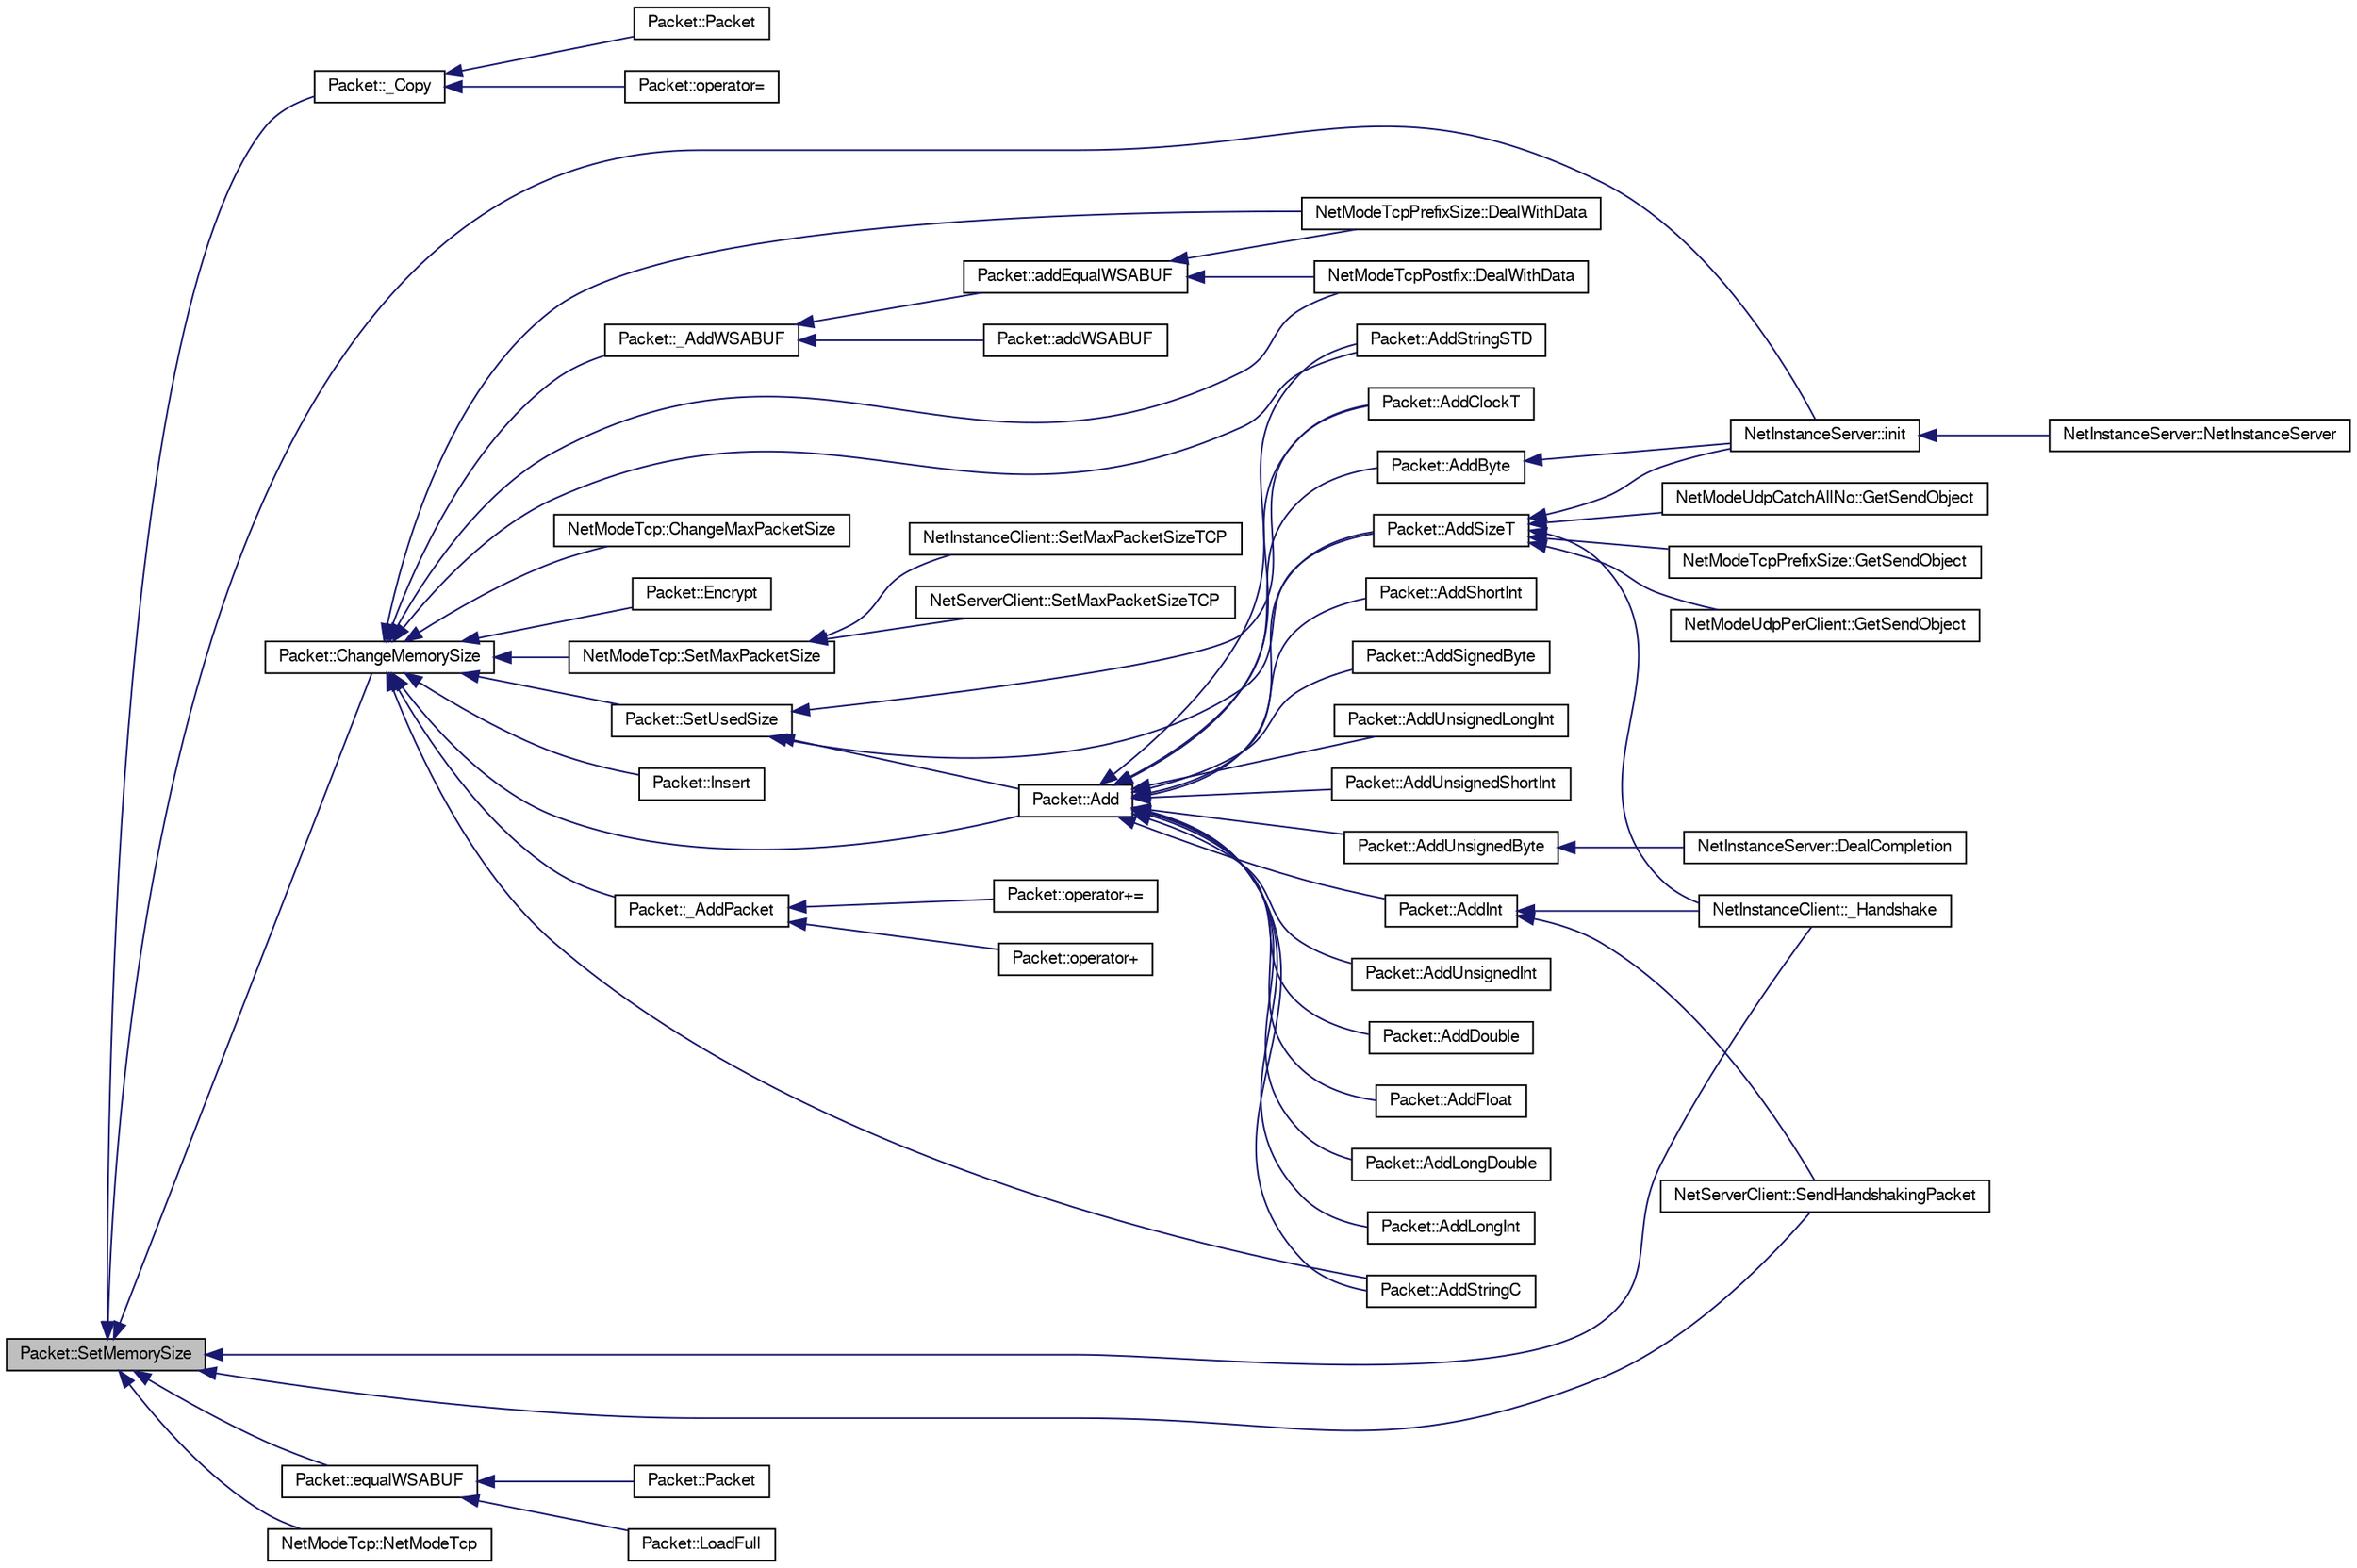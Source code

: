 digraph G
{
  edge [fontname="FreeSans",fontsize="10",labelfontname="FreeSans",labelfontsize="10"];
  node [fontname="FreeSans",fontsize="10",shape=record];
  rankdir=LR;
  Node1 [label="Packet::SetMemorySize",height=0.2,width=0.4,color="black", fillcolor="grey75", style="filled" fontcolor="black"];
  Node1 -> Node2 [dir=back,color="midnightblue",fontsize="10",style="solid",fontname="FreeSans"];
  Node2 [label="Packet::_Copy",height=0.2,width=0.4,color="black", fillcolor="white", style="filled",URL="$class_packet.html#a432112339899b42ce57f0528c05d7dc2"];
  Node2 -> Node3 [dir=back,color="midnightblue",fontsize="10",style="solid",fontname="FreeSans"];
  Node3 [label="Packet::operator=",height=0.2,width=0.4,color="black", fillcolor="white", style="filled",URL="$class_packet.html#a7f957f789fa6ad8875d1afe4e5f4b1dc"];
  Node2 -> Node4 [dir=back,color="midnightblue",fontsize="10",style="solid",fontname="FreeSans"];
  Node4 [label="Packet::Packet",height=0.2,width=0.4,color="black", fillcolor="white", style="filled",URL="$class_packet.html#ad134c30752b0a1991a33b924b85209c2"];
  Node1 -> Node5 [dir=back,color="midnightblue",fontsize="10",style="solid",fontname="FreeSans"];
  Node5 [label="NetInstanceClient::_Handshake",height=0.2,width=0.4,color="black", fillcolor="white", style="filled",URL="$class_net_instance_client.html#a6e22c2ad45d20637c96205472b36fbd7"];
  Node1 -> Node6 [dir=back,color="midnightblue",fontsize="10",style="solid",fontname="FreeSans"];
  Node6 [label="Packet::ChangeMemorySize",height=0.2,width=0.4,color="black", fillcolor="white", style="filled",URL="$class_packet.html#a131e4c72000a7bad642b00e81d07dfb1"];
  Node6 -> Node7 [dir=back,color="midnightblue",fontsize="10",style="solid",fontname="FreeSans"];
  Node7 [label="Packet::_AddPacket",height=0.2,width=0.4,color="black", fillcolor="white", style="filled",URL="$class_packet.html#afcc7bfb21d45884b60d26036efa4f6cd"];
  Node7 -> Node8 [dir=back,color="midnightblue",fontsize="10",style="solid",fontname="FreeSans"];
  Node8 [label="Packet::operator+",height=0.2,width=0.4,color="black", fillcolor="white", style="filled",URL="$class_packet.html#a38a52f1b08658b5e1eae979967b02685"];
  Node7 -> Node9 [dir=back,color="midnightblue",fontsize="10",style="solid",fontname="FreeSans"];
  Node9 [label="Packet::operator+=",height=0.2,width=0.4,color="black", fillcolor="white", style="filled",URL="$class_packet.html#a076a46dcad5f13d44ded9efe7b16a938"];
  Node6 -> Node10 [dir=back,color="midnightblue",fontsize="10",style="solid",fontname="FreeSans"];
  Node10 [label="Packet::_AddWSABUF",height=0.2,width=0.4,color="black", fillcolor="white", style="filled",URL="$class_packet.html#ac4dee2aa279939236f3bea21d0fed88b"];
  Node10 -> Node11 [dir=back,color="midnightblue",fontsize="10",style="solid",fontname="FreeSans"];
  Node11 [label="Packet::addEqualWSABUF",height=0.2,width=0.4,color="black", fillcolor="white", style="filled",URL="$class_packet.html#a10eb8d42f70b985f311d4180bce14331"];
  Node11 -> Node12 [dir=back,color="midnightblue",fontsize="10",style="solid",fontname="FreeSans"];
  Node12 [label="NetModeTcpPrefixSize::DealWithData",height=0.2,width=0.4,color="black", fillcolor="white", style="filled",URL="$class_net_mode_tcp_prefix_size.html#abd5057023c26ead45d476cf801fbb6ce"];
  Node11 -> Node13 [dir=back,color="midnightblue",fontsize="10",style="solid",fontname="FreeSans"];
  Node13 [label="NetModeTcpPostfix::DealWithData",height=0.2,width=0.4,color="black", fillcolor="white", style="filled",URL="$class_net_mode_tcp_postfix.html#abdbf83ca6a2d99bd37f20fbd731c03f7"];
  Node10 -> Node14 [dir=back,color="midnightblue",fontsize="10",style="solid",fontname="FreeSans"];
  Node14 [label="Packet::addWSABUF",height=0.2,width=0.4,color="black", fillcolor="white", style="filled",URL="$class_packet.html#a908f6daabb43beabbae997008b257cf3"];
  Node6 -> Node15 [dir=back,color="midnightblue",fontsize="10",style="solid",fontname="FreeSans"];
  Node15 [label="Packet::Add",height=0.2,width=0.4,color="black", fillcolor="white", style="filled",URL="$class_packet.html#accba1853790bff371625b8ab7c262e8e"];
  Node15 -> Node16 [dir=back,color="midnightblue",fontsize="10",style="solid",fontname="FreeSans"];
  Node16 [label="Packet::AddByte",height=0.2,width=0.4,color="black", fillcolor="white", style="filled",URL="$class_packet.html#a2d14071eb6f733381d948e7b66d2638a"];
  Node16 -> Node17 [dir=back,color="midnightblue",fontsize="10",style="solid",fontname="FreeSans"];
  Node17 [label="NetInstanceServer::init",height=0.2,width=0.4,color="black", fillcolor="white", style="filled",URL="$class_net_instance_server.html#aec1cb62dd80e73771a00d0f7a0ad47ba"];
  Node17 -> Node18 [dir=back,color="midnightblue",fontsize="10",style="solid",fontname="FreeSans"];
  Node18 [label="NetInstanceServer::NetInstanceServer",height=0.2,width=0.4,color="black", fillcolor="white", style="filled",URL="$class_net_instance_server.html#afb65fda21c651d12b0027c0c7be3de6a"];
  Node15 -> Node19 [dir=back,color="midnightblue",fontsize="10",style="solid",fontname="FreeSans"];
  Node19 [label="Packet::AddClockT",height=0.2,width=0.4,color="black", fillcolor="white", style="filled",URL="$class_packet.html#a3122eeb38469160ac91459e893d244fc"];
  Node15 -> Node20 [dir=back,color="midnightblue",fontsize="10",style="solid",fontname="FreeSans"];
  Node20 [label="Packet::AddDouble",height=0.2,width=0.4,color="black", fillcolor="white", style="filled",URL="$class_packet.html#a1e237aba0a70afb0b5094663bc71adea"];
  Node15 -> Node21 [dir=back,color="midnightblue",fontsize="10",style="solid",fontname="FreeSans"];
  Node21 [label="Packet::AddFloat",height=0.2,width=0.4,color="black", fillcolor="white", style="filled",URL="$class_packet.html#a2ed356b0fe5adfc224d52c5d4b1b5d2e"];
  Node15 -> Node22 [dir=back,color="midnightblue",fontsize="10",style="solid",fontname="FreeSans"];
  Node22 [label="Packet::AddInt",height=0.2,width=0.4,color="black", fillcolor="white", style="filled",URL="$class_packet.html#aa82c60bdee302200de5d782120444556"];
  Node22 -> Node5 [dir=back,color="midnightblue",fontsize="10",style="solid",fontname="FreeSans"];
  Node22 -> Node23 [dir=back,color="midnightblue",fontsize="10",style="solid",fontname="FreeSans"];
  Node23 [label="NetServerClient::SendHandshakingPacket",height=0.2,width=0.4,color="black", fillcolor="white", style="filled",URL="$class_net_server_client.html#a3421b76c89bf79a2f8d6c9b7225aac45"];
  Node15 -> Node24 [dir=back,color="midnightblue",fontsize="10",style="solid",fontname="FreeSans"];
  Node24 [label="Packet::AddLongDouble",height=0.2,width=0.4,color="black", fillcolor="white", style="filled",URL="$class_packet.html#a56d9031db5849ef6c698307cecf51f66"];
  Node15 -> Node25 [dir=back,color="midnightblue",fontsize="10",style="solid",fontname="FreeSans"];
  Node25 [label="Packet::AddLongInt",height=0.2,width=0.4,color="black", fillcolor="white", style="filled",URL="$class_packet.html#a2cf1c859eb38c8bd70cddd15784c3cdf"];
  Node15 -> Node26 [dir=back,color="midnightblue",fontsize="10",style="solid",fontname="FreeSans"];
  Node26 [label="Packet::AddShortInt",height=0.2,width=0.4,color="black", fillcolor="white", style="filled",URL="$class_packet.html#adecd7034cc2c17f7b5f874a76a90296d"];
  Node15 -> Node27 [dir=back,color="midnightblue",fontsize="10",style="solid",fontname="FreeSans"];
  Node27 [label="Packet::AddSignedByte",height=0.2,width=0.4,color="black", fillcolor="white", style="filled",URL="$class_packet.html#aad1adb2adfbff44a8bb6e2e5dd21bba7"];
  Node15 -> Node28 [dir=back,color="midnightblue",fontsize="10",style="solid",fontname="FreeSans"];
  Node28 [label="Packet::AddSizeT",height=0.2,width=0.4,color="black", fillcolor="white", style="filled",URL="$class_packet.html#a791f7b6b352e84b1848a8593e9652fe6"];
  Node28 -> Node5 [dir=back,color="midnightblue",fontsize="10",style="solid",fontname="FreeSans"];
  Node28 -> Node29 [dir=back,color="midnightblue",fontsize="10",style="solid",fontname="FreeSans"];
  Node29 [label="NetModeUdpPerClient::GetSendObject",height=0.2,width=0.4,color="black", fillcolor="white", style="filled",URL="$class_net_mode_udp_per_client.html#a6a6a8cd7ebf9d72760b2f328a64e5a0e"];
  Node28 -> Node30 [dir=back,color="midnightblue",fontsize="10",style="solid",fontname="FreeSans"];
  Node30 [label="NetModeUdpCatchAllNo::GetSendObject",height=0.2,width=0.4,color="black", fillcolor="white", style="filled",URL="$class_net_mode_udp_catch_all_no.html#a32447c9f1e407a509e3b0179f50fab5c"];
  Node28 -> Node31 [dir=back,color="midnightblue",fontsize="10",style="solid",fontname="FreeSans"];
  Node31 [label="NetModeTcpPrefixSize::GetSendObject",height=0.2,width=0.4,color="black", fillcolor="white", style="filled",URL="$class_net_mode_tcp_prefix_size.html#ab1c734f295e365dce076f68a162d169a"];
  Node28 -> Node17 [dir=back,color="midnightblue",fontsize="10",style="solid",fontname="FreeSans"];
  Node15 -> Node32 [dir=back,color="midnightblue",fontsize="10",style="solid",fontname="FreeSans"];
  Node32 [label="Packet::AddStringC",height=0.2,width=0.4,color="black", fillcolor="white", style="filled",URL="$class_packet.html#a24cb4876fab24a4404d2e0f28a7c45ed"];
  Node15 -> Node33 [dir=back,color="midnightblue",fontsize="10",style="solid",fontname="FreeSans"];
  Node33 [label="Packet::AddStringSTD",height=0.2,width=0.4,color="black", fillcolor="white", style="filled",URL="$class_packet.html#a30f187b95a60033a138e3e088815a9d3"];
  Node15 -> Node34 [dir=back,color="midnightblue",fontsize="10",style="solid",fontname="FreeSans"];
  Node34 [label="Packet::AddUnsignedByte",height=0.2,width=0.4,color="black", fillcolor="white", style="filled",URL="$class_packet.html#aaba9c19da4d5a61c136002dac79c6151"];
  Node34 -> Node35 [dir=back,color="midnightblue",fontsize="10",style="solid",fontname="FreeSans"];
  Node35 [label="NetInstanceServer::DealCompletion",height=0.2,width=0.4,color="black", fillcolor="white", style="filled",URL="$class_net_instance_server.html#ab4c3cb083bd951db393538c811d6e4bd"];
  Node15 -> Node36 [dir=back,color="midnightblue",fontsize="10",style="solid",fontname="FreeSans"];
  Node36 [label="Packet::AddUnsignedInt",height=0.2,width=0.4,color="black", fillcolor="white", style="filled",URL="$class_packet.html#af60bf7a66eab04c47c78ebbb0adc9408"];
  Node15 -> Node37 [dir=back,color="midnightblue",fontsize="10",style="solid",fontname="FreeSans"];
  Node37 [label="Packet::AddUnsignedLongInt",height=0.2,width=0.4,color="black", fillcolor="white", style="filled",URL="$class_packet.html#a99c586336c91d894402bd2feda92b4bf"];
  Node15 -> Node38 [dir=back,color="midnightblue",fontsize="10",style="solid",fontname="FreeSans"];
  Node38 [label="Packet::AddUnsignedShortInt",height=0.2,width=0.4,color="black", fillcolor="white", style="filled",URL="$class_packet.html#af5bac33fb227463a4b80c5d1cae500c1"];
  Node6 -> Node32 [dir=back,color="midnightblue",fontsize="10",style="solid",fontname="FreeSans"];
  Node6 -> Node33 [dir=back,color="midnightblue",fontsize="10",style="solid",fontname="FreeSans"];
  Node6 -> Node39 [dir=back,color="midnightblue",fontsize="10",style="solid",fontname="FreeSans"];
  Node39 [label="NetModeTcp::ChangeMaxPacketSize",height=0.2,width=0.4,color="black", fillcolor="white", style="filled",URL="$class_net_mode_tcp.html#a875a5427b917d225cdbe7798619c6a07"];
  Node6 -> Node12 [dir=back,color="midnightblue",fontsize="10",style="solid",fontname="FreeSans"];
  Node6 -> Node13 [dir=back,color="midnightblue",fontsize="10",style="solid",fontname="FreeSans"];
  Node6 -> Node40 [dir=back,color="midnightblue",fontsize="10",style="solid",fontname="FreeSans"];
  Node40 [label="Packet::Encrypt",height=0.2,width=0.4,color="black", fillcolor="white", style="filled",URL="$class_packet.html#ab03f189a29f95f1983cc51ca3fdd079e"];
  Node6 -> Node41 [dir=back,color="midnightblue",fontsize="10",style="solid",fontname="FreeSans"];
  Node41 [label="Packet::Insert",height=0.2,width=0.4,color="black", fillcolor="white", style="filled",URL="$class_packet.html#a72a5604fef4c3f813ebbf810349560e5"];
  Node6 -> Node42 [dir=back,color="midnightblue",fontsize="10",style="solid",fontname="FreeSans"];
  Node42 [label="NetModeTcp::SetMaxPacketSize",height=0.2,width=0.4,color="black", fillcolor="white", style="filled",URL="$class_net_mode_tcp.html#ac86d087ab32959e0722b86d1e3696c3f"];
  Node42 -> Node43 [dir=back,color="midnightblue",fontsize="10",style="solid",fontname="FreeSans"];
  Node43 [label="NetServerClient::SetMaxPacketSizeTCP",height=0.2,width=0.4,color="black", fillcolor="white", style="filled",URL="$class_net_server_client.html#a35ba265a5423b136556bde9b16b42354"];
  Node42 -> Node44 [dir=back,color="midnightblue",fontsize="10",style="solid",fontname="FreeSans"];
  Node44 [label="NetInstanceClient::SetMaxPacketSizeTCP",height=0.2,width=0.4,color="black", fillcolor="white", style="filled",URL="$class_net_instance_client.html#aec241ce441a12e67ee21ea176e9fe072"];
  Node6 -> Node45 [dir=back,color="midnightblue",fontsize="10",style="solid",fontname="FreeSans"];
  Node45 [label="Packet::SetUsedSize",height=0.2,width=0.4,color="black", fillcolor="white", style="filled",URL="$class_packet.html#a37596c747b8db1b2c07c971259f5f786"];
  Node45 -> Node15 [dir=back,color="midnightblue",fontsize="10",style="solid",fontname="FreeSans"];
  Node45 -> Node19 [dir=back,color="midnightblue",fontsize="10",style="solid",fontname="FreeSans"];
  Node45 -> Node28 [dir=back,color="midnightblue",fontsize="10",style="solid",fontname="FreeSans"];
  Node1 -> Node46 [dir=back,color="midnightblue",fontsize="10",style="solid",fontname="FreeSans"];
  Node46 [label="Packet::equalWSABUF",height=0.2,width=0.4,color="black", fillcolor="white", style="filled",URL="$class_packet.html#a64281460528b923a5d151d2180cbd82f"];
  Node46 -> Node47 [dir=back,color="midnightblue",fontsize="10",style="solid",fontname="FreeSans"];
  Node47 [label="Packet::LoadFull",height=0.2,width=0.4,color="black", fillcolor="white", style="filled",URL="$class_packet.html#ae9ea5d512acd9f1301da990dc58212e2"];
  Node46 -> Node48 [dir=back,color="midnightblue",fontsize="10",style="solid",fontname="FreeSans"];
  Node48 [label="Packet::Packet",height=0.2,width=0.4,color="black", fillcolor="white", style="filled",URL="$class_packet.html#a8d798085ac71871ea2fed0889b061794"];
  Node1 -> Node17 [dir=back,color="midnightblue",fontsize="10",style="solid",fontname="FreeSans"];
  Node1 -> Node49 [dir=back,color="midnightblue",fontsize="10",style="solid",fontname="FreeSans"];
  Node49 [label="NetModeTcp::NetModeTcp",height=0.2,width=0.4,color="black", fillcolor="white", style="filled",URL="$class_net_mode_tcp.html#a4415c7fc6d6e7055166ca4ec0cd8182f"];
  Node1 -> Node23 [dir=back,color="midnightblue",fontsize="10",style="solid",fontname="FreeSans"];
}
